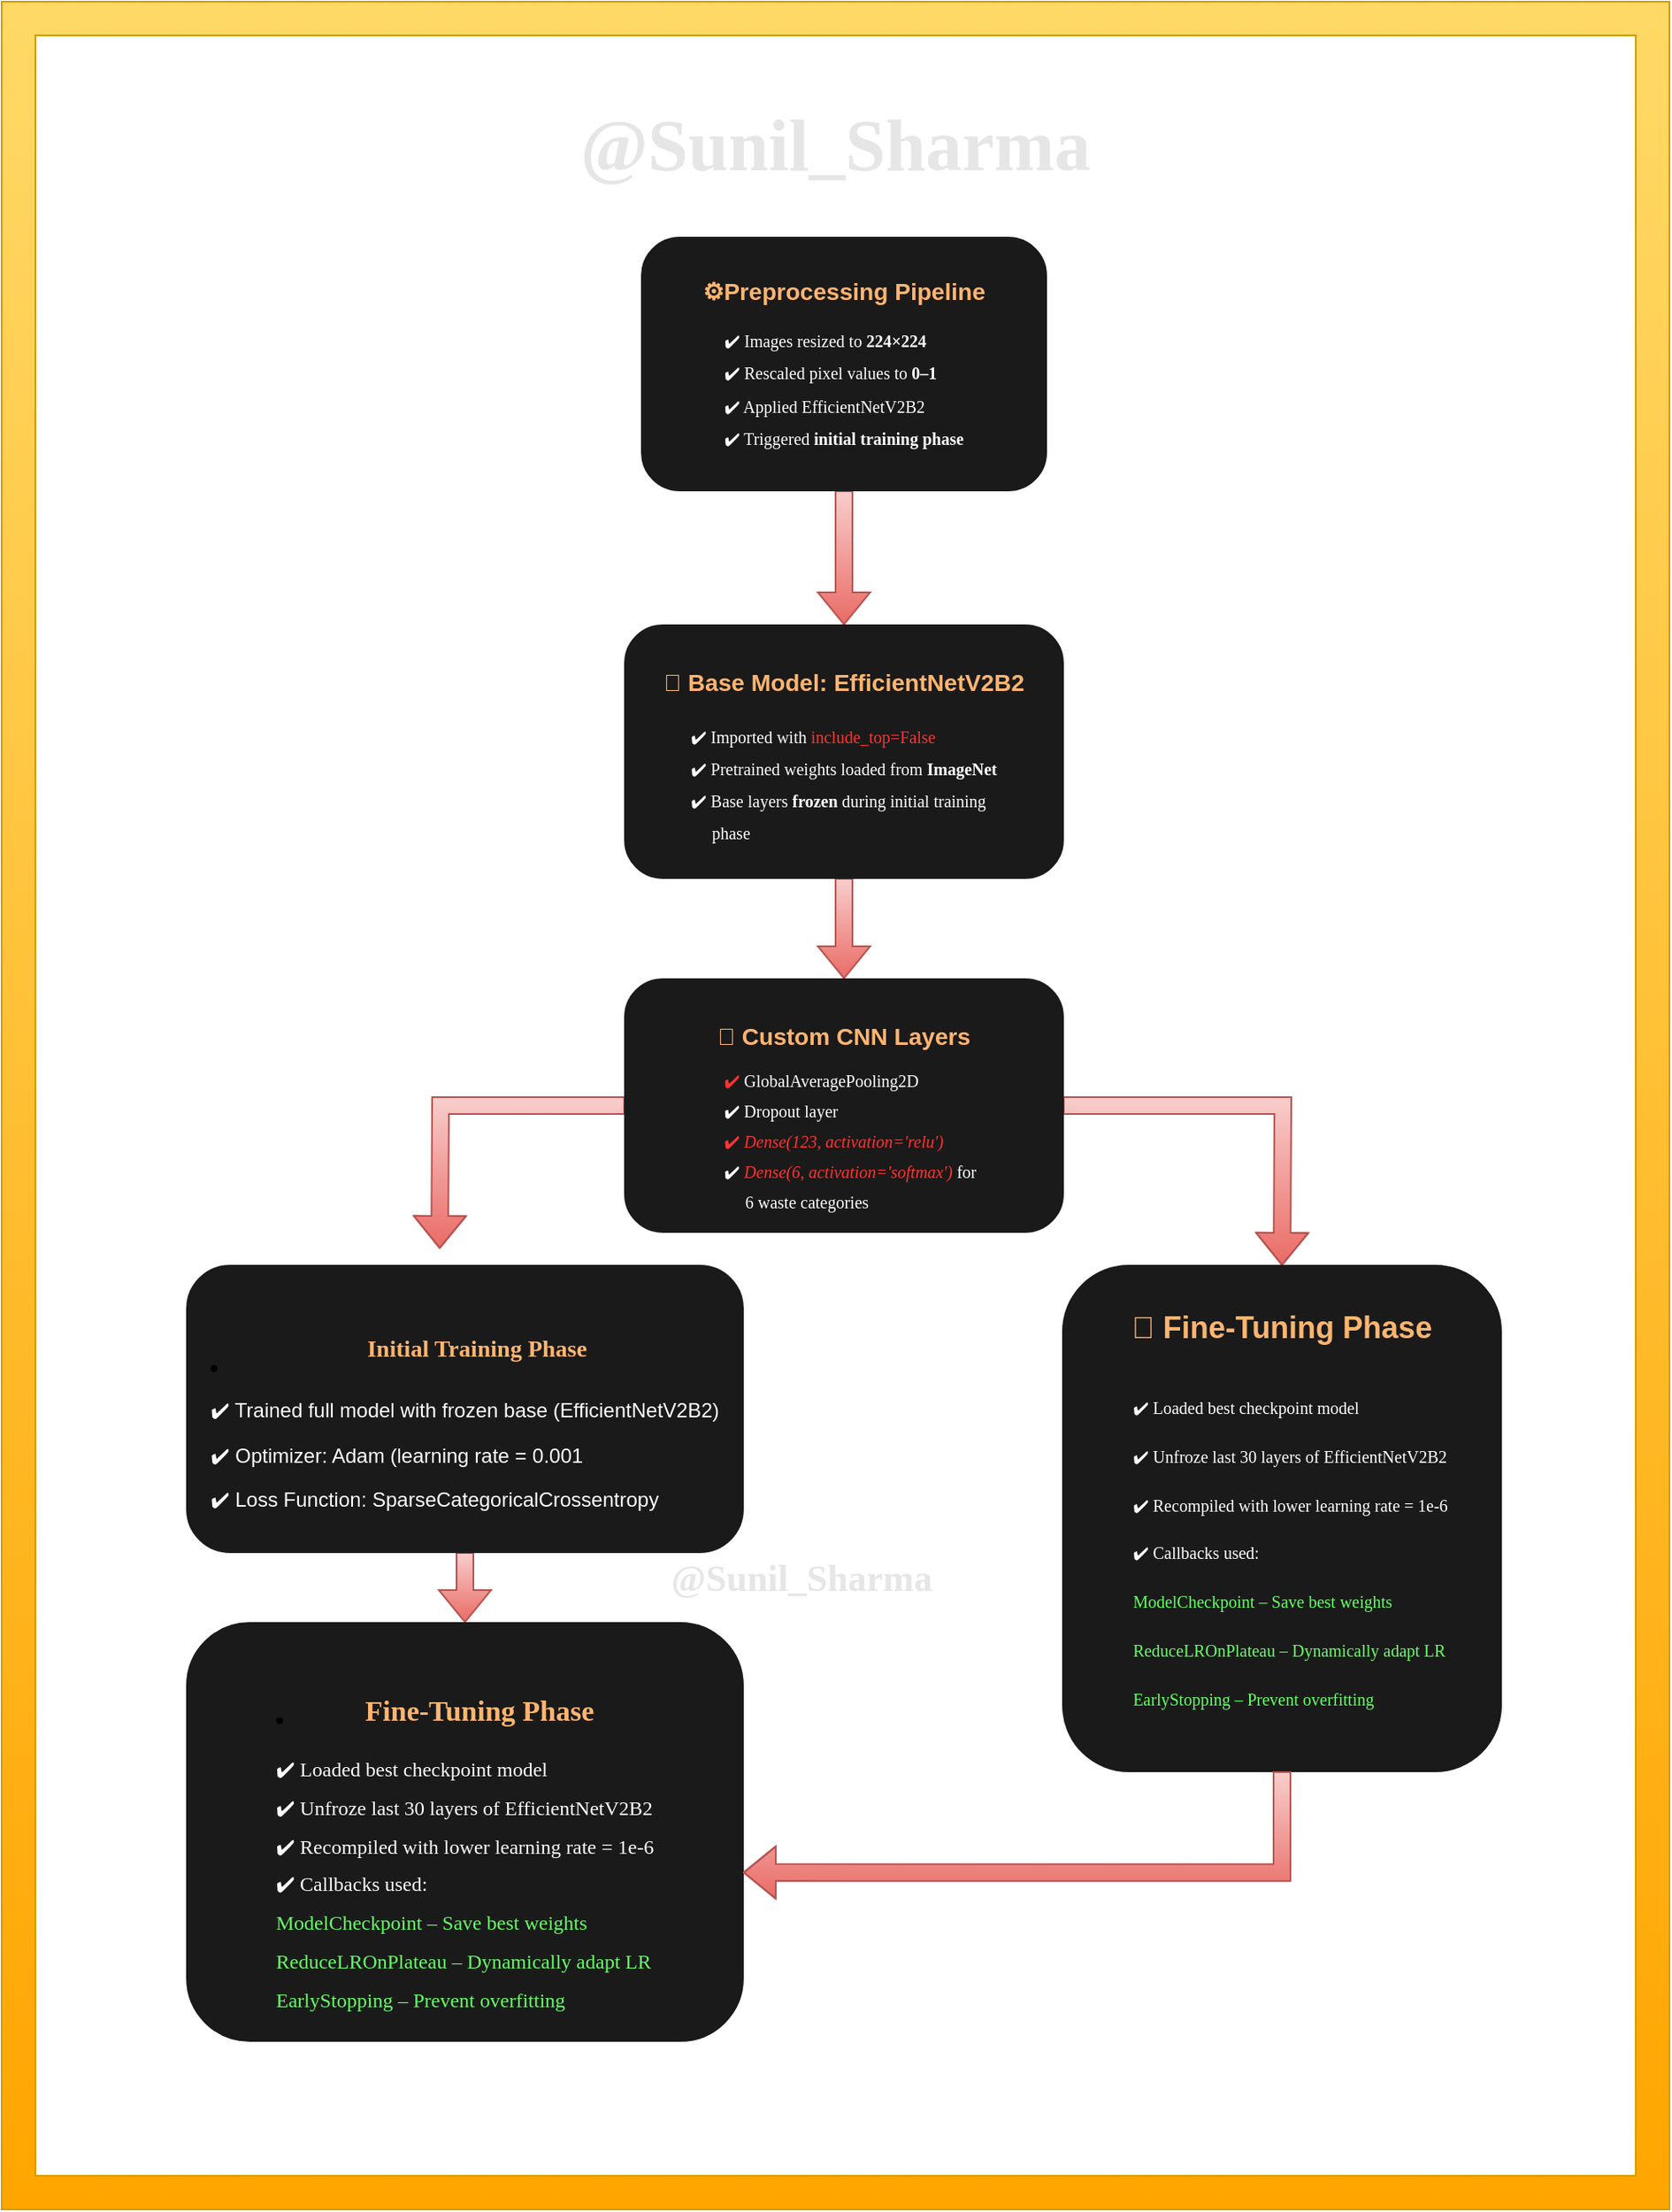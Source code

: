 <mxfile version="27.0.9">
  <diagram id="C5RBs43oDa-KdzZeNtuy" name="Page-1">
    <mxGraphModel dx="2250" dy="2063" grid="1" gridSize="10" guides="1" tooltips="1" connect="1" arrows="1" fold="1" page="1" pageScale="1" pageWidth="827" pageHeight="1169" math="0" shadow="0">
      <root>
        <mxCell id="WIyWlLk6GJQsqaUBKTNV-0" />
        <mxCell id="Yqo-nyDlKVrpuinywIIH-36" value="bg" style="locked=1;" parent="WIyWlLk6GJQsqaUBKTNV-0" />
        <mxCell id="Yqo-nyDlKVrpuinywIIH-35" value="" style="rounded=0;whiteSpace=wrap;html=1;fillColor=#FFFFFF;" vertex="1" parent="Yqo-nyDlKVrpuinywIIH-36">
          <mxGeometry x="-50" y="-100" width="990" height="1290" as="geometry" />
        </mxCell>
        <mxCell id="Yqo-nyDlKVrpuinywIIH-37" value="&lt;h1&gt;&lt;font style=&quot;color: rgb(230, 230, 230); font-size: 43px;&quot; face=&quot;Times New Roman&quot;&gt;@Sunil_Sharma&lt;/font&gt;&lt;/h1&gt;" style="text;html=1;align=center;verticalAlign=middle;whiteSpace=wrap;rounded=0;" vertex="1" parent="Yqo-nyDlKVrpuinywIIH-36">
          <mxGeometry x="290" y="-70" width="310" height="90" as="geometry" />
        </mxCell>
        <mxCell id="Yqo-nyDlKVrpuinywIIH-38" value="&lt;h1&gt;&lt;font style=&quot;color: rgb(230, 230, 230); font-size: 22px;&quot; face=&quot;Times New Roman&quot;&gt;@Sunil_Sharma&lt;/font&gt;&lt;/h1&gt;" style="text;html=1;align=center;verticalAlign=middle;whiteSpace=wrap;rounded=0;" vertex="1" parent="Yqo-nyDlKVrpuinywIIH-36">
          <mxGeometry x="270" y="780" width="310" height="90" as="geometry" />
        </mxCell>
        <mxCell id="WIyWlLk6GJQsqaUBKTNV-1" parent="WIyWlLk6GJQsqaUBKTNV-0" />
        <mxCell id="Yqo-nyDlKVrpuinywIIH-28" value="" style="verticalLabelPosition=bottom;verticalAlign=top;html=1;shape=mxgraph.basic.frame;dx=20;whiteSpace=wrap;fillColor=#FFD966;gradientColor=#ffa500;strokeColor=#d79b00;" vertex="1" parent="WIyWlLk6GJQsqaUBKTNV-1">
          <mxGeometry x="-50" y="-110" width="990" height="1310" as="geometry" />
        </mxCell>
        <mxCell id="Yqo-nyDlKVrpuinywIIH-30" value="FRONT" parent="WIyWlLk6GJQsqaUBKTNV-0" />
        <mxCell id="Yqo-nyDlKVrpuinywIIH-6" style="edgeStyle=orthogonalEdgeStyle;rounded=0;orthogonalLoop=1;jettySize=auto;html=1;shape=flexArrow;fillColor=#f8cecc;gradientColor=#ea6b66;strokeColor=#b85450;" edge="1" parent="Yqo-nyDlKVrpuinywIIH-30" source="Yqo-nyDlKVrpuinywIIH-0" target="Yqo-nyDlKVrpuinywIIH-2">
          <mxGeometry relative="1" as="geometry" />
        </mxCell>
        <mxCell id="Yqo-nyDlKVrpuinywIIH-0" value="&lt;h3&gt;&lt;font style=&quot;color: rgb(255, 181, 112);&quot;&gt;&lt;font&gt;⚙️&lt;/font&gt;&lt;font&gt;Preprocessing Pipeline&lt;/font&gt;&lt;/font&gt;&lt;/h3&gt;&lt;div style=&quot;text-align: left;&quot;&gt;&lt;font&gt;&lt;font style=&quot;&quot;&gt;&lt;div style=&quot;text-align: center;&quot;&gt;&lt;div style=&quot;text-align: left;&quot;&gt;&lt;br&gt;&lt;/div&gt;&lt;div style=&quot;text-align: left;&quot;&gt;&lt;br&gt;&lt;/div&gt;&lt;div style=&quot;text-align: left;&quot;&gt;&lt;br&gt;&lt;/div&gt;&lt;div style=&quot;text-align: left;&quot;&gt;&lt;br&gt;&lt;/div&gt;&lt;div style=&quot;text-align: left;&quot;&gt;&lt;br&gt;&lt;/div&gt;&lt;div style=&quot;text-align: left;&quot;&gt;&lt;br&gt;&lt;/div&gt;&lt;/div&gt;&lt;/font&gt;&lt;/font&gt;&lt;/div&gt;" style="rounded=1;whiteSpace=wrap;html=1;strokeColor=#1A1A1A;fillColor=#1A1A1A;" vertex="1" parent="Yqo-nyDlKVrpuinywIIH-30">
          <mxGeometry x="330" y="30" width="240" height="150" as="geometry" />
        </mxCell>
        <mxCell id="Yqo-nyDlKVrpuinywIIH-1" value="&lt;div style=&quot;text-align: left; line-height: 160%;&quot;&gt;&lt;div&gt;&lt;font face=&quot;Verdana&quot; style=&quot;color: rgb(255, 255, 255); font-size: 10px; line-height: 160%;&quot;&gt;✔️ Images resized to &lt;b&gt;224×224&lt;/b&gt;&amp;nbsp;&lt;/font&gt;&lt;/div&gt;&lt;div&gt;&lt;font face=&quot;Verdana&quot; style=&quot;color: rgb(255, 255, 255); font-size: 10px; line-height: 160%;&quot;&gt;✔️ Rescaled pixel values to &lt;b&gt;0–1&lt;/b&gt;&amp;nbsp;&amp;nbsp;&lt;/font&gt;&lt;/div&gt;&lt;div&gt;&lt;font face=&quot;Verdana&quot; style=&quot;color: rgb(255, 255, 255); font-size: 10px; line-height: 160%;&quot;&gt;✔️ Applied EfficientNetV2B2&amp;nbsp;&amp;nbsp;&lt;/font&gt;&lt;/div&gt;&lt;div&gt;&lt;font face=&quot;Verdana&quot; style=&quot;color: rgb(255, 255, 255); font-size: 10px; line-height: 160%;&quot;&gt;✔️ Triggered &lt;b&gt;initial training phase&lt;/b&gt;&lt;/font&gt;&lt;/div&gt;&lt;/div&gt;" style="text;html=1;align=center;verticalAlign=middle;whiteSpace=wrap;rounded=0;" vertex="1" parent="Yqo-nyDlKVrpuinywIIH-30">
          <mxGeometry x="295" y="70" width="310" height="100" as="geometry" />
        </mxCell>
        <mxCell id="Yqo-nyDlKVrpuinywIIH-10" style="edgeStyle=orthogonalEdgeStyle;rounded=0;orthogonalLoop=1;jettySize=auto;html=1;shape=flexArrow;fillColor=#f8cecc;gradientColor=#ea6b66;strokeColor=#b85450;" edge="1" parent="Yqo-nyDlKVrpuinywIIH-30" source="Yqo-nyDlKVrpuinywIIH-2" target="Yqo-nyDlKVrpuinywIIH-8">
          <mxGeometry relative="1" as="geometry" />
        </mxCell>
        <mxCell id="Yqo-nyDlKVrpuinywIIH-2" value="&lt;h3&gt;&lt;font color=&quot;#ffb570&quot;&gt;&lt;span style=&quot;font-size: 14.04px;&quot;&gt;&lt;br&gt;&lt;/span&gt;&lt;/font&gt;&lt;/h3&gt;&lt;h3&gt;&lt;font color=&quot;#ffb570&quot;&gt;&lt;span style=&quot;font-size: 14.04px;&quot;&gt;🧊 Base Model: EfficientNetV2B2&lt;/span&gt;&lt;/font&gt;&lt;/h3&gt;&lt;div style=&quot;text-align: left;&quot;&gt;&lt;font&gt;&lt;font style=&quot;&quot;&gt;&lt;div style=&quot;text-align: center;&quot;&gt;&lt;h3 style=&quot;text-align: left;&quot;&gt;&lt;br&gt;&lt;br&gt;&lt;br&gt;&lt;br&gt;&lt;br&gt;&lt;/h3&gt;&lt;div style=&quot;text-align: left;&quot;&gt;&lt;br&gt;&lt;/div&gt;&lt;/div&gt;&lt;/font&gt;&lt;/font&gt;&lt;/div&gt;" style="rounded=1;whiteSpace=wrap;html=1;strokeColor=#1A1A1A;fillColor=#1A1A1A;" vertex="1" parent="Yqo-nyDlKVrpuinywIIH-30">
          <mxGeometry x="320" y="260" width="260" height="150" as="geometry" />
        </mxCell>
        <mxCell id="Yqo-nyDlKVrpuinywIIH-3" value="&lt;div style=&quot;text-align: left; line-height: 160%;&quot;&gt;&lt;div&gt;&lt;font face=&quot;Verdana&quot; color=&quot;#ffffff&quot;&gt;&lt;span style=&quot;font-size: 10px;&quot;&gt;&lt;br&gt;&lt;/span&gt;&lt;/font&gt;&lt;/div&gt;&lt;div&gt;&lt;font face=&quot;Verdana&quot;&gt;&lt;span style=&quot;font-size: 10px; line-height: 160%;&quot;&gt;&lt;font color=&quot;#ffffff&quot;&gt;✔️ Imported with &lt;/font&gt;&lt;font style=&quot;color: rgb(255, 51, 51);&quot;&gt;include_top=False&lt;/font&gt;&lt;/span&gt;&lt;/font&gt;&lt;/div&gt;&lt;div&gt;&lt;font face=&quot;Verdana&quot; color=&quot;#ffffff&quot;&gt;&lt;span style=&quot;font-size: 10px; line-height: 160%;&quot;&gt;✔️ Pretrained weights loaded from &lt;b&gt;ImageNet&lt;/b&gt;&lt;/span&gt;&lt;/font&gt;&lt;/div&gt;&lt;div&gt;&lt;font face=&quot;Verdana&quot; color=&quot;#ffffff&quot;&gt;&lt;span style=&quot;font-size: 10px; line-height: 160%;&quot;&gt;✔️ Base layers&lt;b&gt; frozen &lt;/b&gt;during initial training&amp;nbsp;&lt;/span&gt;&lt;/font&gt;&lt;/div&gt;&lt;div&gt;&lt;font face=&quot;Verdana&quot; color=&quot;#ffffff&quot;&gt;&lt;span style=&quot;font-size: 10px; line-height: 160%;&quot;&gt;&amp;nbsp; &amp;nbsp; &amp;nbsp;phase&lt;/span&gt;&lt;/font&gt;&lt;/div&gt;&lt;/div&gt;" style="text;html=1;align=center;verticalAlign=middle;whiteSpace=wrap;rounded=0;" vertex="1" parent="Yqo-nyDlKVrpuinywIIH-30">
          <mxGeometry x="320" y="290" width="260" height="110" as="geometry" />
        </mxCell>
        <mxCell id="Yqo-nyDlKVrpuinywIIH-16" style="edgeStyle=orthogonalEdgeStyle;rounded=0;orthogonalLoop=1;jettySize=auto;html=1;shape=flexArrow;fillColor=#f8cecc;gradientColor=#ea6b66;strokeColor=#b85450;" edge="1" parent="Yqo-nyDlKVrpuinywIIH-30" source="Yqo-nyDlKVrpuinywIIH-8">
          <mxGeometry relative="1" as="geometry">
            <mxPoint x="710" y="640" as="targetPoint" />
          </mxGeometry>
        </mxCell>
        <mxCell id="Yqo-nyDlKVrpuinywIIH-24" style="edgeStyle=orthogonalEdgeStyle;rounded=0;orthogonalLoop=1;jettySize=auto;html=1;shape=flexArrow;fillColor=#f8cecc;gradientColor=#ea6b66;strokeColor=#b85450;" edge="1" parent="Yqo-nyDlKVrpuinywIIH-30" source="Yqo-nyDlKVrpuinywIIH-8">
          <mxGeometry relative="1" as="geometry">
            <mxPoint x="210" y="630" as="targetPoint" />
          </mxGeometry>
        </mxCell>
        <mxCell id="Yqo-nyDlKVrpuinywIIH-8" value="&lt;h3&gt;&lt;font color=&quot;#ffb570&quot;&gt;&lt;span style=&quot;font-size: 14.04px;&quot;&gt;&lt;br&gt;&lt;/span&gt;&lt;/font&gt;&lt;/h3&gt;&lt;h3&gt;&lt;font color=&quot;#ffb570&quot;&gt;&lt;span style=&quot;font-size: 14.04px;&quot;&gt;🧩 Custom CNN Layers&lt;/span&gt;&lt;/font&gt;&lt;/h3&gt;&lt;div style=&quot;text-align: left;&quot;&gt;&lt;font&gt;&lt;font style=&quot;&quot;&gt;&lt;div style=&quot;text-align: center;&quot;&gt;&lt;h3 style=&quot;text-align: left;&quot;&gt;&lt;br&gt;&lt;br&gt;&lt;br&gt;&lt;br&gt;&lt;br&gt;&lt;/h3&gt;&lt;div style=&quot;text-align: left;&quot;&gt;&lt;br&gt;&lt;/div&gt;&lt;/div&gt;&lt;/font&gt;&lt;/font&gt;&lt;/div&gt;" style="rounded=1;whiteSpace=wrap;html=1;strokeColor=#1A1A1A;fillColor=#1A1A1A;" vertex="1" parent="Yqo-nyDlKVrpuinywIIH-30">
          <mxGeometry x="320" y="470" width="260" height="150" as="geometry" />
        </mxCell>
        <mxCell id="Yqo-nyDlKVrpuinywIIH-9" value="&lt;div style=&quot;text-align: left; line-height: 150%;&quot;&gt;&lt;div&gt;&lt;font face=&quot;Verdana&quot;&gt;&lt;span style=&quot;font-size: 10px; line-height: 150%;&quot;&gt;&lt;font color=&quot;#ff3333&quot;&gt;✔️&amp;nbsp;&lt;/font&gt;&lt;font style=&quot;color: rgb(255, 255, 255);&quot;&gt;Glo&lt;/font&gt;&lt;font style=&quot;color: rgb(255, 255, 255);&quot;&gt;balAveragePooling2D&lt;/font&gt;&lt;/span&gt;&lt;/font&gt;&lt;/div&gt;&lt;div&gt;&lt;font face=&quot;Verdana&quot; color=&quot;#ffffff&quot;&gt;&lt;span style=&quot;font-size: 10px; line-height: 150%;&quot;&gt;✔️ Dropout layer&lt;/span&gt;&lt;/font&gt;&lt;/div&gt;&lt;div&gt;&lt;span style=&quot;font-size: 10px; font-family: Verdana; background-color: transparent; line-height: 150%;&quot;&gt;&lt;font style=&quot;color: rgb(255, 51, 51);&quot;&gt;✔️&amp;nbsp;&lt;i&gt;Dense(123, activation=&#39;relu&#39;)&lt;/i&gt;&lt;/font&gt;&lt;/span&gt;&lt;/div&gt;&lt;div&gt;&lt;font face=&quot;Verdana&quot;&gt;&lt;span style=&quot;font-size: 10px; line-height: 150%;&quot;&gt;&lt;font color=&quot;#ffffff&quot;&gt;✔️&amp;nbsp;&lt;/font&gt;&lt;i&gt;&lt;font style=&quot;color: rgb(255, 51, 51);&quot;&gt;Dense(6, activation=&#39;softmax&#39;)&lt;/font&gt;&lt;/i&gt;&lt;font color=&quot;#ffffff&quot;&gt; for&amp;nbsp;&lt;/font&gt;&lt;/span&gt;&lt;/font&gt;&lt;/div&gt;&lt;div&gt;&lt;font face=&quot;Verdana&quot;&gt;&lt;span style=&quot;font-size: 10px; line-height: 150%;&quot;&gt;&lt;font color=&quot;#ffffff&quot;&gt;&amp;nbsp; &amp;nbsp; &amp;nbsp;6 waste categories&lt;/font&gt;&lt;/span&gt;&lt;/font&gt;&lt;/div&gt;&lt;/div&gt;" style="text;html=1;align=center;verticalAlign=middle;whiteSpace=wrap;rounded=0;" vertex="1" parent="Yqo-nyDlKVrpuinywIIH-30">
          <mxGeometry x="270" y="520" width="370" height="90" as="geometry" />
        </mxCell>
        <mxCell id="Yqo-nyDlKVrpuinywIIH-12" value="&lt;h2 style=&quot;text-align: left;&quot;&gt;&lt;font style=&quot;color: rgb(255, 181, 112);&quot;&gt;&lt;span style=&quot;font-size: 14.04px;&quot;&gt;&lt;br&gt;&lt;/span&gt;&lt;/font&gt;&lt;font style=&quot;color: rgb(255, 181, 112);&quot;&gt;&lt;br&gt;&lt;/font&gt;&lt;/h2&gt;&lt;h2 style=&quot;text-align: left;&quot;&gt;&lt;font style=&quot;color: rgb(255, 181, 112);&quot;&gt;🔧 Fine-Tuning Phase&lt;/font&gt;&lt;font style=&quot;color: rgb(255, 181, 112);&quot;&gt;&lt;br&gt;&lt;/font&gt;&lt;/h2&gt;&lt;div style=&quot;text-align: left;&quot;&gt;&lt;font&gt;&lt;font style=&quot;&quot;&gt;&lt;div style=&quot;text-align: center;&quot;&gt;&lt;h3 style=&quot;text-align: left;&quot;&gt;&lt;font style=&quot;color: rgb(255, 181, 112);&quot;&gt;&lt;br&gt;&lt;br&gt;&lt;br&gt;&lt;br&gt;&lt;/font&gt;&lt;/h3&gt;&lt;div style=&quot;text-align: left;&quot;&gt;&lt;font style=&quot;color: rgb(255, 181, 112);&quot;&gt;&lt;b&gt;&lt;br&gt;&lt;/b&gt;&lt;/font&gt;&lt;/div&gt;&lt;div style=&quot;text-align: left;&quot;&gt;&lt;font style=&quot;color: rgb(255, 181, 112);&quot;&gt;&lt;b&gt;&lt;br&gt;&lt;/b&gt;&lt;/font&gt;&lt;/div&gt;&lt;div style=&quot;text-align: left;&quot;&gt;&lt;font style=&quot;color: rgb(255, 181, 112);&quot;&gt;&lt;b&gt;&lt;br&gt;&lt;/b&gt;&lt;/font&gt;&lt;/div&gt;&lt;div style=&quot;text-align: left;&quot;&gt;&lt;font style=&quot;color: rgb(255, 181, 112);&quot;&gt;&lt;b&gt;&lt;br&gt;&lt;/b&gt;&lt;/font&gt;&lt;/div&gt;&lt;div style=&quot;text-align: left;&quot;&gt;&lt;font style=&quot;color: rgb(255, 181, 112);&quot;&gt;&lt;b&gt;&lt;br&gt;&lt;/b&gt;&lt;/font&gt;&lt;/div&gt;&lt;div style=&quot;text-align: left;&quot;&gt;&lt;font style=&quot;color: rgb(255, 181, 112);&quot;&gt;&lt;b&gt;&lt;br&gt;&lt;/b&gt;&lt;/font&gt;&lt;/div&gt;&lt;div style=&quot;text-align: left;&quot;&gt;&lt;font style=&quot;color: rgb(255, 181, 112);&quot;&gt;&lt;b&gt;&lt;br&gt;&lt;/b&gt;&lt;/font&gt;&lt;/div&gt;&lt;div style=&quot;text-align: left;&quot;&gt;&lt;font style=&quot;color: rgb(255, 181, 112);&quot;&gt;&lt;b&gt;&lt;br&gt;&lt;/b&gt;&lt;/font&gt;&lt;/div&gt;&lt;div style=&quot;text-align: left;&quot;&gt;&lt;font style=&quot;color: rgb(255, 181, 112);&quot;&gt;&lt;b&gt;&lt;br&gt;&lt;/b&gt;&lt;/font&gt;&lt;/div&gt;&lt;div style=&quot;text-align: left;&quot;&gt;&lt;font style=&quot;color: rgb(255, 181, 112);&quot;&gt;&lt;b&gt;&lt;br&gt;&lt;/b&gt;&lt;/font&gt;&lt;/div&gt;&lt;div style=&quot;text-align: left;&quot;&gt;&lt;font style=&quot;color: rgb(255, 181, 112);&quot;&gt;&lt;b&gt;&lt;br&gt;&lt;/b&gt;&lt;/font&gt;&lt;/div&gt;&lt;div style=&quot;text-align: left;&quot;&gt;&lt;font style=&quot;color: rgb(255, 181, 112);&quot;&gt;&lt;b&gt;&lt;br&gt;&lt;/b&gt;&lt;/font&gt;&lt;/div&gt;&lt;div style=&quot;text-align: left;&quot;&gt;&lt;font style=&quot;color: rgb(255, 181, 112);&quot;&gt;&lt;b&gt;&lt;br&gt;&lt;/b&gt;&lt;/font&gt;&lt;/div&gt;&lt;div style=&quot;text-align: left;&quot;&gt;&lt;br&gt;&lt;/div&gt;&lt;/div&gt;&lt;/font&gt;&lt;/font&gt;&lt;/div&gt;" style="rounded=1;whiteSpace=wrap;html=1;strokeColor=#1A1A1A;fillColor=#1A1A1A;" vertex="1" parent="Yqo-nyDlKVrpuinywIIH-30">
          <mxGeometry x="580" y="640" width="260" height="300" as="geometry" />
        </mxCell>
        <mxCell id="Yqo-nyDlKVrpuinywIIH-13" value="&lt;div style=&quot;text-align: left;&quot;&gt;&lt;div&gt;&lt;font face=&quot;Verdana&quot; color=&quot;#ffffff&quot;&gt;&lt;span style=&quot;font-size: 10px;&quot;&gt;✔️ Loaded best checkpoint model&lt;/span&gt;&lt;/font&gt;&lt;/div&gt;&lt;div&gt;&lt;font face=&quot;Verdana&quot; color=&quot;#ffffff&quot;&gt;&lt;span style=&quot;font-size: 10px;&quot;&gt;&lt;br&gt;&lt;/span&gt;&lt;/font&gt;&lt;/div&gt;&lt;div&gt;&lt;font face=&quot;Verdana&quot; color=&quot;#ffffff&quot;&gt;&lt;span style=&quot;font-size: 10px; background-color: transparent;&quot;&gt;✔️&lt;/span&gt;&lt;span style=&quot;font-size: 10px;&quot;&gt;&amp;nbsp;Unfroze last 30 layers of EfficientNetV2B2&lt;/span&gt;&lt;/font&gt;&lt;/div&gt;&lt;div&gt;&lt;font face=&quot;Verdana&quot; color=&quot;#ffffff&quot;&gt;&lt;span style=&quot;font-size: 10px;&quot;&gt;&lt;br&gt;&lt;/span&gt;&lt;/font&gt;&lt;/div&gt;&lt;div&gt;&lt;font face=&quot;Verdana&quot; color=&quot;#ffffff&quot;&gt;&lt;span style=&quot;font-size: 10px; background-color: transparent;&quot;&gt;✔️&lt;/span&gt;&lt;span style=&quot;font-size: 10px;&quot;&gt;&amp;nbsp;Recompiled with lower learning rate = 1e-6&lt;/span&gt;&lt;/font&gt;&lt;/div&gt;&lt;div&gt;&lt;font face=&quot;Verdana&quot; color=&quot;#ffffff&quot;&gt;&lt;span style=&quot;font-size: 10px;&quot;&gt;&lt;br&gt;&lt;/span&gt;&lt;/font&gt;&lt;/div&gt;&lt;div&gt;&lt;font face=&quot;Verdana&quot; color=&quot;#ffffff&quot;&gt;&lt;span style=&quot;font-size: 10px; background-color: transparent;&quot;&gt;✔️&lt;/span&gt;&lt;span style=&quot;font-size: 10px;&quot;&gt;&amp;nbsp;Callbacks used:&lt;/span&gt;&lt;/font&gt;&lt;/div&gt;&lt;div&gt;&lt;font face=&quot;Verdana&quot; color=&quot;#ffffff&quot;&gt;&lt;span style=&quot;font-size: 10px;&quot;&gt;&lt;br&gt;&lt;/span&gt;&lt;/font&gt;&lt;/div&gt;&lt;div&gt;&lt;font style=&quot;color: rgb(102, 255, 102);&quot; face=&quot;Verdana&quot;&gt;&lt;span style=&quot;font-size: 10px;&quot;&gt;ModelCheckpoint – Save best weights&lt;/span&gt;&lt;/font&gt;&lt;/div&gt;&lt;div&gt;&lt;font style=&quot;color: rgb(102, 255, 102);&quot; face=&quot;Verdana&quot;&gt;&lt;span style=&quot;font-size: 10px;&quot;&gt;&lt;br&gt;&lt;/span&gt;&lt;/font&gt;&lt;/div&gt;&lt;div&gt;&lt;font style=&quot;color: rgb(102, 255, 102);&quot; face=&quot;Verdana&quot;&gt;&lt;span style=&quot;font-size: 10px;&quot;&gt;ReduceLROnPlateau – Dynamically adapt LR&lt;/span&gt;&lt;/font&gt;&lt;/div&gt;&lt;div&gt;&lt;font style=&quot;color: rgb(102, 255, 102);&quot; face=&quot;Verdana&quot;&gt;&lt;span style=&quot;font-size: 10px;&quot;&gt;&lt;br&gt;&lt;/span&gt;&lt;/font&gt;&lt;/div&gt;&lt;div&gt;&lt;font style=&quot;color: rgb(102, 255, 102);&quot; face=&quot;Verdana&quot;&gt;&lt;span style=&quot;font-size: 10px;&quot;&gt;EarlyStopping – Prevent overfitting&lt;/span&gt;&lt;/font&gt;&lt;/div&gt;&lt;/div&gt;" style="text;html=1;align=center;verticalAlign=middle;whiteSpace=wrap;rounded=0;" vertex="1" parent="Yqo-nyDlKVrpuinywIIH-30">
          <mxGeometry x="580" y="670" width="270" height="280" as="geometry" />
        </mxCell>
        <mxCell id="Yqo-nyDlKVrpuinywIIH-25" style="edgeStyle=orthogonalEdgeStyle;rounded=0;orthogonalLoop=1;jettySize=auto;html=1;entryX=0.5;entryY=0;entryDx=0;entryDy=0;shape=flexArrow;fillColor=#f8cecc;gradientColor=#ea6b66;strokeColor=#b85450;" edge="1" parent="Yqo-nyDlKVrpuinywIIH-30" source="Yqo-nyDlKVrpuinywIIH-18" target="Yqo-nyDlKVrpuinywIIH-22">
          <mxGeometry relative="1" as="geometry" />
        </mxCell>
        <mxCell id="Yqo-nyDlKVrpuinywIIH-18" value="&lt;h3&gt;&lt;font style=&quot;color: rgb(255, 181, 112);&quot; face=&quot;Verdana&quot;&gt;🎯 Initial Training Phase&lt;/font&gt;&lt;/h3&gt;&lt;div&gt;&lt;font style=&quot;color: rgb(255, 181, 112);&quot; face=&quot;Verdana&quot;&gt;&lt;br&gt;&lt;/font&gt;&lt;/div&gt;&lt;div&gt;&lt;font style=&quot;color: rgb(255, 181, 112);&quot; face=&quot;Verdana&quot;&gt;&lt;br&gt;&lt;/font&gt;&lt;/div&gt;&lt;div&gt;&lt;font style=&quot;color: rgb(255, 181, 112);&quot; face=&quot;Verdana&quot;&gt;&lt;br&gt;&lt;/font&gt;&lt;/div&gt;&lt;div&gt;&lt;font style=&quot;color: rgb(255, 181, 112);&quot; face=&quot;Verdana&quot;&gt;&lt;br&gt;&lt;/font&gt;&lt;/div&gt;&lt;div&gt;&lt;br&gt;&lt;/div&gt;" style="rounded=1;whiteSpace=wrap;html=1;strokeColor=#1A1A1A;fillColor=#1A1A1A;" vertex="1" parent="Yqo-nyDlKVrpuinywIIH-30">
          <mxGeometry x="60" y="640" width="330" height="170" as="geometry" />
        </mxCell>
        <mxCell id="Yqo-nyDlKVrpuinywIIH-21" value="&lt;div style=&quot;text-align: left; line-height: 110%;&quot;&gt;&lt;li style=&quot;line-height: 120%;&quot; data-end=&quot;821&quot; data-start=&quot;761&quot;&gt;&lt;p data-end=&quot;821&quot; data-start=&quot;763&quot;&gt;&lt;font style=&quot;color: rgb(255, 255, 255);&quot;&gt;✔️ Trained full model with frozen base (EfficientNetV2B2)&lt;/font&gt;&lt;/p&gt;&lt;p data-end=&quot;821&quot; data-start=&quot;763&quot;&gt;&lt;font style=&quot;color: rgb(255, 255, 255);&quot;&gt;✔️ Optimizer: Adam (learning rate = 0.001&lt;/font&gt;&lt;/p&gt;&lt;p data-end=&quot;821&quot; data-start=&quot;763&quot;&gt;&lt;font style=&quot;color: rgb(255, 255, 255);&quot;&gt;✔️ Loss Function: SparseCategoricalCrossentropy&lt;/font&gt;&lt;/p&gt;&lt;/li&gt;&lt;/div&gt;" style="text;html=1;align=center;verticalAlign=middle;whiteSpace=wrap;rounded=0;" vertex="1" parent="Yqo-nyDlKVrpuinywIIH-30">
          <mxGeometry x="70" y="710" width="310" height="70" as="geometry" />
        </mxCell>
        <mxCell id="Yqo-nyDlKVrpuinywIIH-22" value="&lt;h1&gt;&lt;span style=&quot;color: rgb(255, 181, 112); font-size: 17px; font-family: Verdana; background-color: transparent;&quot;&gt;🔧 Fine-Tuning Phase&lt;/span&gt;&lt;font style=&quot;color: rgb(255, 181, 112); font-size: 17px;&quot; face=&quot;Verdana&quot;&gt;&lt;br&gt;&lt;/font&gt;&lt;font style=&quot;color: rgb(255, 181, 112); font-size: 17px;&quot; face=&quot;Verdana&quot;&gt;&lt;br&gt;&lt;/font&gt;&lt;font style=&quot;color: rgb(255, 181, 112); font-size: 17px;&quot; face=&quot;Verdana&quot;&gt;&lt;br&gt;&lt;/font&gt;&lt;font style=&quot;color: rgb(255, 181, 112); font-size: 17px;&quot; face=&quot;Verdana&quot;&gt;&lt;br&gt;&lt;/font&gt;&lt;font style=&quot;color: rgb(255, 181, 112); font-size: 17px;&quot; face=&quot;Verdana&quot;&gt;&lt;br&gt;&lt;/font&gt;&lt;/h1&gt;&lt;div&gt;&lt;span style=&quot;font-size: 14.04px;&quot;&gt;&lt;font face=&quot;Verdana&quot;&gt;&lt;br&gt;&lt;/font&gt;&lt;/span&gt;&lt;/div&gt;&lt;div&gt;&lt;span style=&quot;font-size: 14.04px;&quot;&gt;&lt;font face=&quot;Verdana&quot;&gt;&lt;br&gt;&lt;/font&gt;&lt;/span&gt;&lt;/div&gt;" style="rounded=1;whiteSpace=wrap;html=1;strokeColor=#1A1A1A;fillColor=#1A1A1A;" vertex="1" parent="Yqo-nyDlKVrpuinywIIH-30">
          <mxGeometry x="60" y="852" width="330" height="248" as="geometry" />
        </mxCell>
        <mxCell id="Yqo-nyDlKVrpuinywIIH-23" value="&lt;div style=&quot;text-align: left; line-height: 110%;&quot;&gt;&lt;li style=&quot;line-height: 120%;&quot; data-end=&quot;821&quot; data-start=&quot;761&quot;&gt;&lt;p&gt;&lt;font style=&quot;line-height: 190%;&quot; face=&quot;Verdana&quot;&gt;&lt;font color=&quot;#ffffff&quot;&gt;✔️ Loaded best checkpoint model&lt;br&gt;&lt;/font&gt;&lt;font color=&quot;#ffffff&quot;&gt;✔️ Unfroze last 30 layers of EfficientNetV2B2&lt;br&gt;&lt;/font&gt;&lt;font color=&quot;#ffffff&quot;&gt;✔️ Recompiled with lower learning rate = 1e-6&lt;br&gt;&lt;/font&gt;&lt;font color=&quot;#ffffff&quot;&gt;✔️ Callbacks used:&lt;br&gt;&lt;/font&gt;&lt;font style=&quot;color: rgb(102, 255, 102);&quot;&gt;&lt;font&gt;ModelCheckpoint – Save best weights&lt;br&gt;&lt;/font&gt;&lt;font&gt;ReduceLROnPlateau – Dynamically adapt LR&lt;br&gt;&lt;/font&gt;&lt;font&gt;EarlyStopping – Prevent overfitting&lt;/font&gt;&lt;/font&gt;&lt;/font&gt;&lt;/p&gt;&lt;/li&gt;&lt;/div&gt;" style="text;html=1;align=center;verticalAlign=middle;whiteSpace=wrap;rounded=0;" vertex="1" parent="Yqo-nyDlKVrpuinywIIH-30">
          <mxGeometry x="70" y="920" width="310" height="160" as="geometry" />
        </mxCell>
        <mxCell id="Yqo-nyDlKVrpuinywIIH-26" style="edgeStyle=orthogonalEdgeStyle;rounded=0;orthogonalLoop=1;jettySize=auto;html=1;entryX=1;entryY=0.597;entryDx=0;entryDy=0;entryPerimeter=0;shape=flexArrow;fillColor=#f8cecc;gradientColor=#ea6b66;strokeColor=#b85450;" edge="1" parent="Yqo-nyDlKVrpuinywIIH-30" source="Yqo-nyDlKVrpuinywIIH-12" target="Yqo-nyDlKVrpuinywIIH-22">
          <mxGeometry relative="1" as="geometry">
            <Array as="points">
              <mxPoint x="710" y="1000" />
            </Array>
          </mxGeometry>
        </mxCell>
      </root>
    </mxGraphModel>
  </diagram>
</mxfile>
